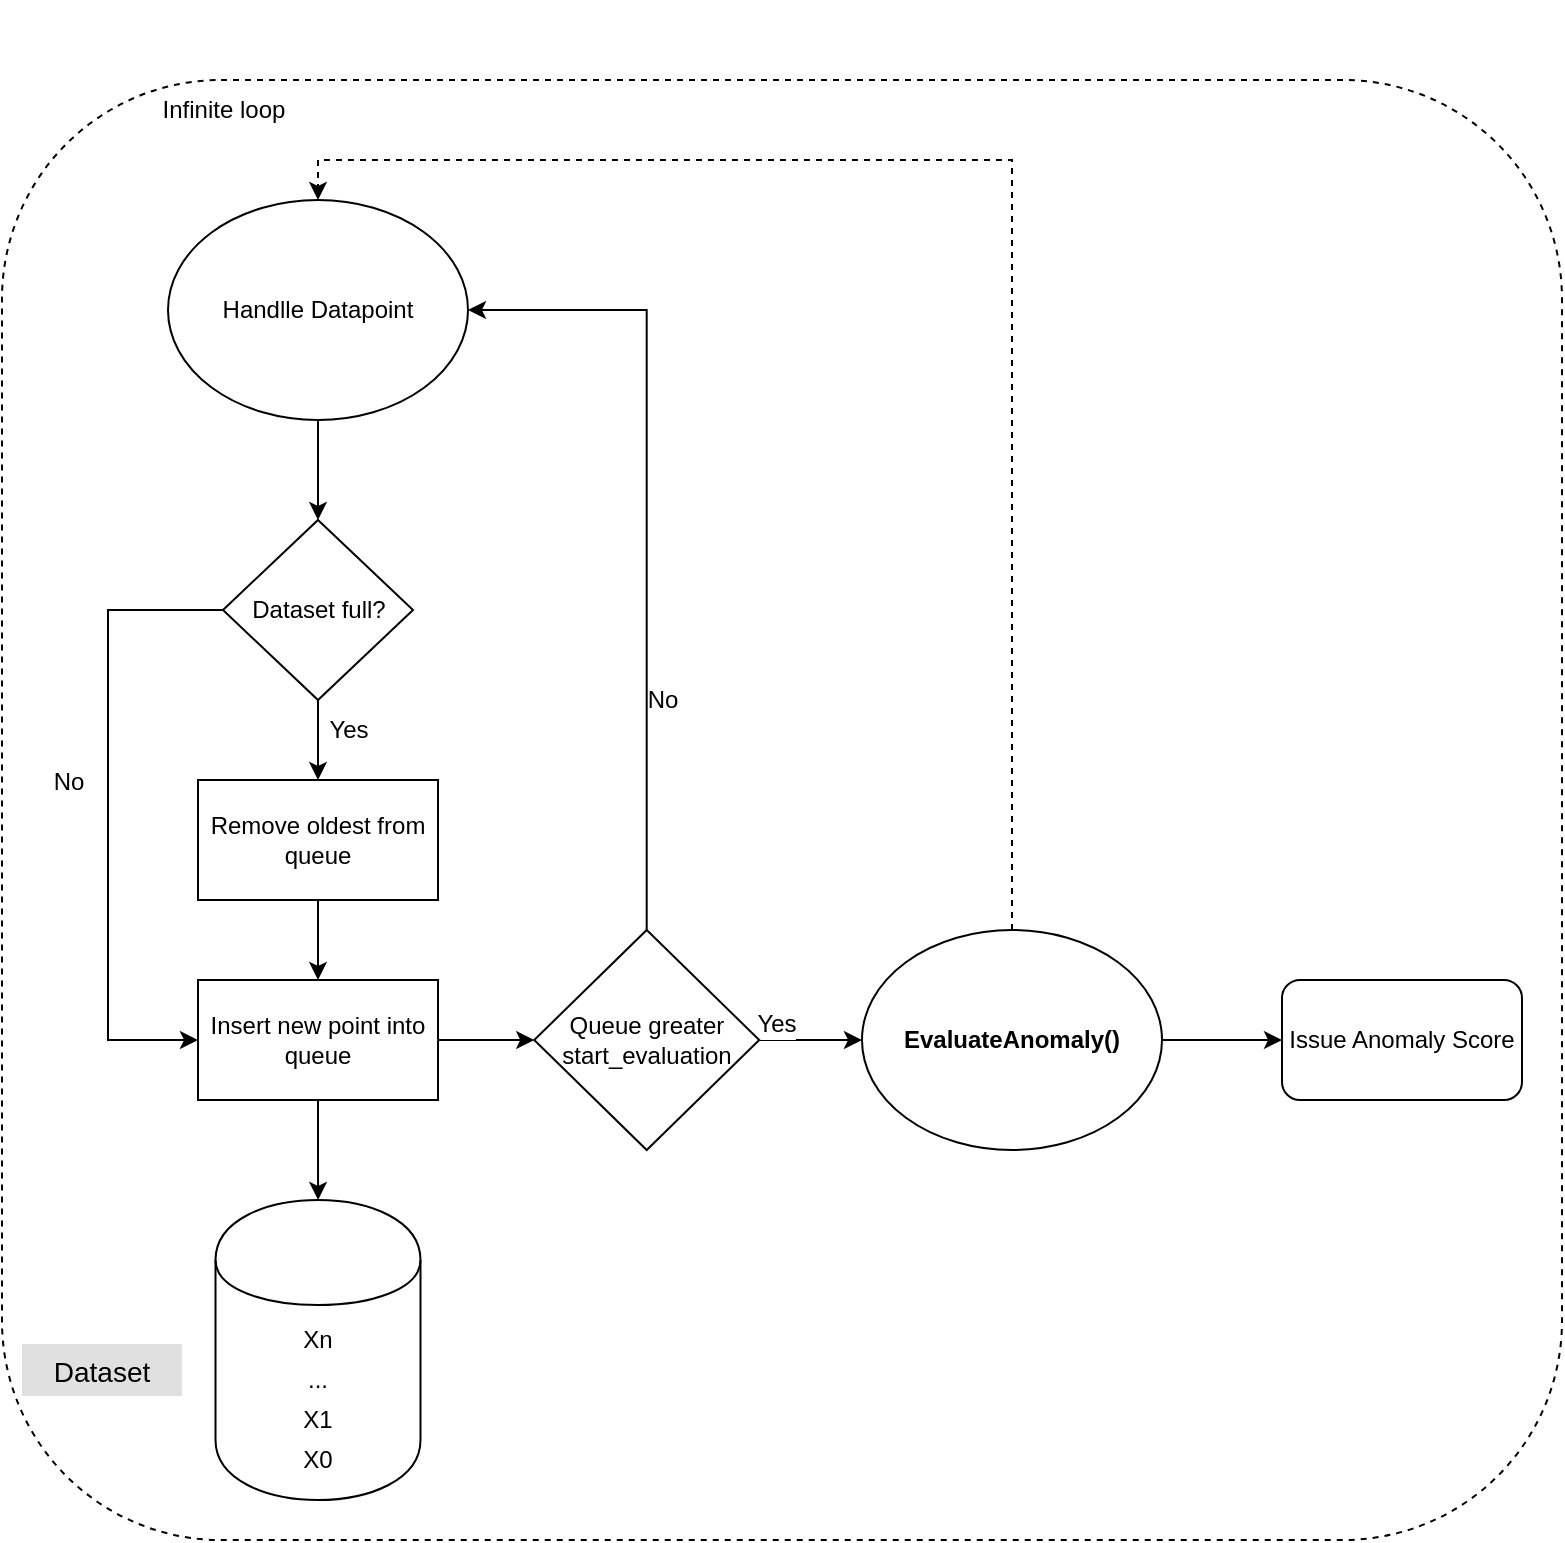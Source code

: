 <mxfile version="13.0.1" type="device" pages="3"><diagram id="k8oha1IXuzoVU8FzJjI0" name="Page-1"><mxGraphModel dx="1582" dy="777" grid="1" gridSize="10" guides="1" tooltips="1" connect="1" arrows="1" fold="1" page="1" pageScale="1" pageWidth="827" pageHeight="1169" math="0" shadow="0"><root><mxCell id="0"/><mxCell id="1" parent="0"/><mxCell id="a-W-nS7E-SMvU36lbbCp-38" style="edgeStyle=orthogonalEdgeStyle;rounded=0;orthogonalLoop=1;jettySize=auto;html=1;entryX=0.5;entryY=0;entryDx=0;entryDy=0;" parent="1" source="a-W-nS7E-SMvU36lbbCp-8" target="a-W-nS7E-SMvU36lbbCp-18" edge="1"><mxGeometry relative="1" as="geometry"/></mxCell><mxCell id="a-W-nS7E-SMvU36lbbCp-8" value="Handlle Datapoint" style="ellipse;whiteSpace=wrap;html=1;" parent="1" vertex="1"><mxGeometry x="113" y="110" width="150" height="110" as="geometry"/></mxCell><mxCell id="a-W-nS7E-SMvU36lbbCp-24" style="edgeStyle=orthogonalEdgeStyle;rounded=0;orthogonalLoop=1;jettySize=auto;html=1;exitX=0;exitY=0.5;exitDx=0;exitDy=0;entryX=0;entryY=0.5;entryDx=0;entryDy=0;" parent="1" source="a-W-nS7E-SMvU36lbbCp-18" target="a-W-nS7E-SMvU36lbbCp-26" edge="1"><mxGeometry relative="1" as="geometry"><mxPoint x="13" y="410" as="targetPoint"/><Array as="points"><mxPoint x="83" y="315"/><mxPoint x="83" y="530"/></Array></mxGeometry></mxCell><mxCell id="a-W-nS7E-SMvU36lbbCp-28" value="&lt;div&gt;No&lt;/div&gt;" style="text;html=1;align=center;verticalAlign=middle;resizable=0;points=[];labelBackgroundColor=#ffffff;" parent="a-W-nS7E-SMvU36lbbCp-24" vertex="1" connectable="0"><mxGeometry x="0.143" y="25" relative="1" as="geometry"><mxPoint x="-45" y="-38.5" as="offset"/></mxGeometry></mxCell><mxCell id="a-W-nS7E-SMvU36lbbCp-25" style="edgeStyle=orthogonalEdgeStyle;rounded=0;orthogonalLoop=1;jettySize=auto;html=1;exitX=0.5;exitY=1;exitDx=0;exitDy=0;entryX=0.5;entryY=0;entryDx=0;entryDy=0;" parent="1" source="a-W-nS7E-SMvU36lbbCp-18" target="a-W-nS7E-SMvU36lbbCp-22" edge="1"><mxGeometry relative="1" as="geometry"/></mxCell><mxCell id="a-W-nS7E-SMvU36lbbCp-29" value="&lt;div&gt;Yes&lt;/div&gt;" style="text;html=1;align=center;verticalAlign=middle;resizable=0;points=[];labelBackgroundColor=#ffffff;" parent="a-W-nS7E-SMvU36lbbCp-25" vertex="1" connectable="0"><mxGeometry x="0.032" y="-10" relative="1" as="geometry"><mxPoint x="25" y="-6" as="offset"/></mxGeometry></mxCell><mxCell id="a-W-nS7E-SMvU36lbbCp-18" value="Dataset full?" style="rhombus;whiteSpace=wrap;html=1;" parent="1" vertex="1"><mxGeometry x="140.5" y="270" width="95" height="90" as="geometry"/></mxCell><mxCell id="a-W-nS7E-SMvU36lbbCp-27" style="edgeStyle=orthogonalEdgeStyle;rounded=0;orthogonalLoop=1;jettySize=auto;html=1;exitX=0.5;exitY=1;exitDx=0;exitDy=0;entryX=0.5;entryY=0;entryDx=0;entryDy=0;" parent="1" source="a-W-nS7E-SMvU36lbbCp-22" target="a-W-nS7E-SMvU36lbbCp-26" edge="1"><mxGeometry relative="1" as="geometry"/></mxCell><mxCell id="a-W-nS7E-SMvU36lbbCp-22" value="Remove oldest from queue" style="rounded=0;whiteSpace=wrap;html=1;" parent="1" vertex="1"><mxGeometry x="128" y="400" width="120" height="60" as="geometry"/></mxCell><mxCell id="a-W-nS7E-SMvU36lbbCp-33" style="edgeStyle=orthogonalEdgeStyle;rounded=0;orthogonalLoop=1;jettySize=auto;html=1;" parent="1" source="a-W-nS7E-SMvU36lbbCp-26" target="a-W-nS7E-SMvU36lbbCp-30" edge="1"><mxGeometry relative="1" as="geometry"/></mxCell><mxCell id="1sas1re5te9fOQuJ8VGY-3" style="edgeStyle=orthogonalEdgeStyle;rounded=0;orthogonalLoop=1;jettySize=auto;html=1;entryX=0;entryY=0.5;entryDx=0;entryDy=0;" parent="1" source="a-W-nS7E-SMvU36lbbCp-26" target="1sas1re5te9fOQuJ8VGY-2" edge="1"><mxGeometry relative="1" as="geometry"/></mxCell><mxCell id="a-W-nS7E-SMvU36lbbCp-26" value="Insert new point into queue" style="rounded=0;whiteSpace=wrap;html=1;" parent="1" vertex="1"><mxGeometry x="128" y="500" width="120" height="60" as="geometry"/></mxCell><mxCell id="a-W-nS7E-SMvU36lbbCp-36" value="" style="group" parent="1" vertex="1" connectable="0"><mxGeometry x="136.75" y="610" width="102.5" height="150" as="geometry"/></mxCell><mxCell id="a-W-nS7E-SMvU36lbbCp-30" value="" style="shape=cylinder;whiteSpace=wrap;html=1;boundedLbl=1;backgroundOutline=1;" parent="a-W-nS7E-SMvU36lbbCp-36" vertex="1"><mxGeometry width="102.5" height="150" as="geometry"/></mxCell><mxCell id="a-W-nS7E-SMvU36lbbCp-31" value="&lt;div&gt;X0&lt;/div&gt;" style="text;html=1;strokeColor=none;fillColor=none;align=center;verticalAlign=middle;whiteSpace=wrap;rounded=0;" parent="a-W-nS7E-SMvU36lbbCp-36" vertex="1"><mxGeometry x="31.25" y="120" width="40" height="20" as="geometry"/></mxCell><mxCell id="a-W-nS7E-SMvU36lbbCp-32" value="X1" style="text;html=1;strokeColor=none;fillColor=none;align=center;verticalAlign=middle;whiteSpace=wrap;rounded=0;" parent="a-W-nS7E-SMvU36lbbCp-36" vertex="1"><mxGeometry x="31.25" y="100" width="40" height="20" as="geometry"/></mxCell><mxCell id="a-W-nS7E-SMvU36lbbCp-34" value="..." style="text;html=1;strokeColor=none;fillColor=none;align=center;verticalAlign=middle;whiteSpace=wrap;rounded=0;" parent="a-W-nS7E-SMvU36lbbCp-36" vertex="1"><mxGeometry x="31.25" y="80" width="40" height="20" as="geometry"/></mxCell><mxCell id="a-W-nS7E-SMvU36lbbCp-35" value="Xn" style="text;html=1;strokeColor=none;fillColor=none;align=center;verticalAlign=middle;whiteSpace=wrap;rounded=0;" parent="a-W-nS7E-SMvU36lbbCp-36" vertex="1"><mxGeometry x="31.25" y="60" width="40" height="20" as="geometry"/></mxCell><mxCell id="a-W-nS7E-SMvU36lbbCp-39" value="" style="group" parent="1" vertex="1" connectable="0"><mxGeometry x="40" y="10" width="470.0" height="40" as="geometry"/></mxCell><mxCell id="a-W-nS7E-SMvU36lbbCp-44" value="Dataset" style="text;align=center;verticalAlign=middle;spacingLeft=4;spacingRight=4;fillColor=#e0e0e0;rotatable=0;points=[[0,0.5],[1,0.5]];portConstraint=eastwest;fontSize=14;" parent="1" vertex="1"><mxGeometry x="40" y="682" width="80" height="26" as="geometry"/></mxCell><mxCell id="8uRn-2wFcrGslvAyW7bM-3" style="edgeStyle=orthogonalEdgeStyle;rounded=0;orthogonalLoop=1;jettySize=auto;html=1;entryX=0.5;entryY=0;entryDx=0;entryDy=0;strokeColor=#000000;dashed=1;exitX=0.5;exitY=0;exitDx=0;exitDy=0;" parent="1" source="a-W-nS7E-SMvU36lbbCp-50" target="a-W-nS7E-SMvU36lbbCp-8" edge="1"><mxGeometry relative="1" as="geometry"><Array as="points"><mxPoint x="535" y="90"/><mxPoint x="188" y="90"/></Array></mxGeometry></mxCell><mxCell id="0s135NAmBH1gqEMKGhbc-2" style="edgeStyle=orthogonalEdgeStyle;rounded=0;orthogonalLoop=1;jettySize=auto;html=1;strokeColor=#000000;" parent="1" source="a-W-nS7E-SMvU36lbbCp-50" target="0s135NAmBH1gqEMKGhbc-1" edge="1"><mxGeometry relative="1" as="geometry"/></mxCell><mxCell id="a-W-nS7E-SMvU36lbbCp-50" value="EvaluateAnomaly()" style="ellipse;whiteSpace=wrap;html=1;fontStyle=1" parent="1" vertex="1"><mxGeometry x="460" y="475" width="150" height="110" as="geometry"/></mxCell><mxCell id="1sas1re5te9fOQuJ8VGY-4" style="edgeStyle=orthogonalEdgeStyle;rounded=0;orthogonalLoop=1;jettySize=auto;html=1;entryX=0;entryY=0.5;entryDx=0;entryDy=0;" parent="1" source="1sas1re5te9fOQuJ8VGY-2" target="a-W-nS7E-SMvU36lbbCp-50" edge="1"><mxGeometry relative="1" as="geometry"><mxPoint x="430.0" y="620" as="targetPoint"/><Array as="points"/></mxGeometry></mxCell><mxCell id="1sas1re5te9fOQuJ8VGY-7" value="Yes" style="text;html=1;align=center;verticalAlign=middle;resizable=0;points=[];labelBackgroundColor=#ffffff;" parent="1sas1re5te9fOQuJ8VGY-4" vertex="1" connectable="0"><mxGeometry x="-0.617" y="-2" relative="1" as="geometry"><mxPoint x="-1.69" y="-9.85" as="offset"/></mxGeometry></mxCell><mxCell id="1sas1re5te9fOQuJ8VGY-5" style="edgeStyle=orthogonalEdgeStyle;rounded=0;orthogonalLoop=1;jettySize=auto;html=1;entryX=1;entryY=0.5;entryDx=0;entryDy=0;" parent="1" source="1sas1re5te9fOQuJ8VGY-2" target="a-W-nS7E-SMvU36lbbCp-8" edge="1"><mxGeometry relative="1" as="geometry"><Array as="points"><mxPoint x="352" y="165"/></Array></mxGeometry></mxCell><mxCell id="1sas1re5te9fOQuJ8VGY-6" value="&lt;div&gt;No&lt;/div&gt;" style="text;html=1;align=center;verticalAlign=middle;resizable=0;points=[];labelBackgroundColor=#ffffff;" parent="1sas1re5te9fOQuJ8VGY-5" vertex="1" connectable="0"><mxGeometry x="-0.505" y="1" relative="1" as="geometry"><mxPoint x="8.71" y="-16.24" as="offset"/></mxGeometry></mxCell><mxCell id="1sas1re5te9fOQuJ8VGY-2" value="Queue greater &lt;br&gt;start_evaluation" style="rhombus;whiteSpace=wrap;html=1;fillColor=none;fontSize=12;" parent="1" vertex="1"><mxGeometry x="296.11" y="475" width="112.5" height="110" as="geometry"/></mxCell><mxCell id="8uRn-2wFcrGslvAyW7bM-1" value="" style="rounded=1;whiteSpace=wrap;html=1;fillColor=none;dashed=1;" parent="1" vertex="1"><mxGeometry x="30" y="50" width="780" height="730" as="geometry"/></mxCell><mxCell id="8uRn-2wFcrGslvAyW7bM-4" value="&lt;div&gt;Infinite loop&lt;/div&gt;" style="text;html=1;strokeColor=none;fillColor=none;align=center;verticalAlign=middle;whiteSpace=wrap;rounded=0;dashed=1;" parent="1" vertex="1"><mxGeometry x="100" y="50" width="82" height="30" as="geometry"/></mxCell><mxCell id="0s135NAmBH1gqEMKGhbc-1" value="Issue Anomaly Score" style="rounded=1;whiteSpace=wrap;html=1;fillColor=none;" parent="1" vertex="1"><mxGeometry x="670" y="500" width="120" height="60" as="geometry"/></mxCell></root></mxGraphModel></diagram><diagram id="OY7QZV3SY7oePVo-DDI8" name="Page-2"><mxGraphModel dx="1356" dy="719" grid="1" gridSize="10" guides="1" tooltips="1" connect="1" arrows="1" fold="1" page="1" pageScale="1" pageWidth="827" pageHeight="1169" math="0" shadow="0"><root><mxCell id="W7GaAnuLjCXaVF4Y2RCp-0"/><mxCell id="W7GaAnuLjCXaVF4Y2RCp-1" parent="W7GaAnuLjCXaVF4Y2RCp-0"/><mxCell id="lxdR94gnwKj3RFNh30Mi-0" style="edgeStyle=orthogonalEdgeStyle;rounded=0;orthogonalLoop=1;jettySize=auto;html=1;entryX=0;entryY=0.5;entryDx=0;entryDy=0;entryPerimeter=0;fontSize=20;" edge="1" parent="W7GaAnuLjCXaVF4Y2RCp-1" source="lxdR94gnwKj3RFNh30Mi-2" target="lxdR94gnwKj3RFNh30Mi-4"><mxGeometry relative="1" as="geometry"><Array as="points"><mxPoint x="550" y="135"/><mxPoint x="550" y="110"/></Array></mxGeometry></mxCell><mxCell id="lxdR94gnwKj3RFNh30Mi-1" style="edgeStyle=orthogonalEdgeStyle;rounded=0;orthogonalLoop=1;jettySize=auto;html=1;entryX=0;entryY=0.5;entryDx=0;entryDy=0;entryPerimeter=0;fontSize=20;" edge="1" parent="W7GaAnuLjCXaVF4Y2RCp-1" source="lxdR94gnwKj3RFNh30Mi-2" target="lxdR94gnwKj3RFNh30Mi-3"><mxGeometry relative="1" as="geometry"><Array as="points"><mxPoint x="550" y="135"/><mxPoint x="550" y="160"/></Array></mxGeometry></mxCell><mxCell id="lxdR94gnwKj3RFNh30Mi-2" value="Matrix Profile&lt;br&gt;(Scrimp)" style="ellipse;whiteSpace=wrap;html=1;" vertex="1" parent="W7GaAnuLjCXaVF4Y2RCp-1"><mxGeometry x="358.75" y="80" width="150" height="110" as="geometry"/></mxCell><mxCell id="lxdR94gnwKj3RFNh30Mi-3" value="Matrix Profile" style="html=1;outlineConnect=0;whiteSpace=wrap;fillColor=none;shape=mxgraph.archimate.application;appType=artifact" vertex="1" parent="W7GaAnuLjCXaVF4Y2RCp-1"><mxGeometry x="610" y="140" width="110" height="40" as="geometry"/></mxCell><mxCell id="lxdR94gnwKj3RFNh30Mi-4" value="Nearest Neigh" style="html=1;outlineConnect=0;whiteSpace=wrap;fillColor=none;shape=mxgraph.archimate.application;appType=artifact" vertex="1" parent="W7GaAnuLjCXaVF4Y2RCp-1"><mxGeometry x="610" y="90" width="110" height="40" as="geometry"/></mxCell><mxCell id="QO3LDfnF_hsZo2hwLZLu-2" style="edgeStyle=orthogonalEdgeStyle;rounded=0;orthogonalLoop=1;jettySize=auto;html=1;entryX=0;entryY=0.5;entryDx=0;entryDy=0;strokeColor=#000000;" edge="1" parent="W7GaAnuLjCXaVF4Y2RCp-1" source="QO3LDfnF_hsZo2hwLZLu-0" target="lxdR94gnwKj3RFNh30Mi-2"><mxGeometry relative="1" as="geometry"/></mxCell><mxCell id="QO3LDfnF_hsZo2hwLZLu-0" value="EvaluateAnomaly()" style="ellipse;whiteSpace=wrap;html=1;fontStyle=1" vertex="1" parent="W7GaAnuLjCXaVF4Y2RCp-1"><mxGeometry x="60" y="80" width="150" height="110" as="geometry"/></mxCell><mxCell id="WouPh9xJ6zLlqegF9eWa-0" value="" style="group" vertex="1" connectable="0" parent="W7GaAnuLjCXaVF4Y2RCp-1"><mxGeometry x="226.75" y="220" width="102.5" height="150" as="geometry"/></mxCell><mxCell id="WouPh9xJ6zLlqegF9eWa-1" value="" style="shape=cylinder;whiteSpace=wrap;html=1;boundedLbl=1;backgroundOutline=1;" vertex="1" parent="WouPh9xJ6zLlqegF9eWa-0"><mxGeometry width="102.5" height="150" as="geometry"/></mxCell><mxCell id="WouPh9xJ6zLlqegF9eWa-2" value="&lt;div&gt;X0&lt;/div&gt;" style="text;html=1;strokeColor=none;fillColor=none;align=center;verticalAlign=middle;whiteSpace=wrap;rounded=0;" vertex="1" parent="WouPh9xJ6zLlqegF9eWa-0"><mxGeometry x="31.25" y="120" width="40" height="20" as="geometry"/></mxCell><mxCell id="WouPh9xJ6zLlqegF9eWa-3" value="X1" style="text;html=1;strokeColor=none;fillColor=none;align=center;verticalAlign=middle;whiteSpace=wrap;rounded=0;" vertex="1" parent="WouPh9xJ6zLlqegF9eWa-0"><mxGeometry x="31.25" y="100" width="40" height="20" as="geometry"/></mxCell><mxCell id="WouPh9xJ6zLlqegF9eWa-4" value="..." style="text;html=1;strokeColor=none;fillColor=none;align=center;verticalAlign=middle;whiteSpace=wrap;rounded=0;" vertex="1" parent="WouPh9xJ6zLlqegF9eWa-0"><mxGeometry x="31.25" y="80" width="40" height="20" as="geometry"/></mxCell><mxCell id="WouPh9xJ6zLlqegF9eWa-5" value="Xn" style="text;html=1;strokeColor=none;fillColor=none;align=center;verticalAlign=middle;whiteSpace=wrap;rounded=0;" vertex="1" parent="WouPh9xJ6zLlqegF9eWa-0"><mxGeometry x="31.25" y="60" width="40" height="20" as="geometry"/></mxCell><mxCell id="WouPh9xJ6zLlqegF9eWa-6" value="Dataset" style="text;align=center;verticalAlign=middle;spacingLeft=4;spacingRight=4;fillColor=#e0e0e0;rotatable=0;points=[[0,0.5],[1,0.5]];portConstraint=eastwest;fontSize=14;" vertex="1" parent="W7GaAnuLjCXaVF4Y2RCp-1"><mxGeometry x="130" y="292" width="80" height="26" as="geometry"/></mxCell><mxCell id="WouPh9xJ6zLlqegF9eWa-7" value="" style="endArrow=none;html=1;strokeColor=#000000;entryX=0;entryY=1;entryDx=0;entryDy=0;exitX=0.85;exitY=0.05;exitDx=0;exitDy=0;exitPerimeter=0;" edge="1" parent="W7GaAnuLjCXaVF4Y2RCp-1" source="WouPh9xJ6zLlqegF9eWa-1" target="lxdR94gnwKj3RFNh30Mi-2"><mxGeometry width="50" height="50" relative="1" as="geometry"><mxPoint x="450" y="320" as="sourcePoint"/><mxPoint x="500" y="270" as="targetPoint"/></mxGeometry></mxCell></root></mxGraphModel></diagram><diagram id="X5SZo99pPf3sAgQHWZwe" name="Page-3"><mxGraphModel dx="1582" dy="838" grid="1" gridSize="10" guides="1" tooltips="1" connect="1" arrows="1" fold="1" page="1" pageScale="1" pageWidth="827" pageHeight="1169" math="0" shadow="0"><root><mxCell id="N7BtScT14iz8E3Tbw-ru-0"/><mxCell id="N7BtScT14iz8E3Tbw-ru-1" parent="N7BtScT14iz8E3Tbw-ru-0"/><mxCell id="N7BtScT14iz8E3Tbw-ru-2" style="edgeStyle=orthogonalEdgeStyle;rounded=0;orthogonalLoop=1;jettySize=auto;html=1;entryX=0.5;entryY=0;entryDx=0;entryDy=0;fontSize=20;" edge="1" parent="N7BtScT14iz8E3Tbw-ru-1" source="N7BtScT14iz8E3Tbw-ru-3" target="N7BtScT14iz8E3Tbw-ru-5"><mxGeometry relative="1" as="geometry"/></mxCell><mxCell id="N7BtScT14iz8E3Tbw-ru-3" value="TopK Discords" style="ellipse;whiteSpace=wrap;html=1;" vertex="1" parent="N7BtScT14iz8E3Tbw-ru-1"><mxGeometry x="251.36" y="40" width="150" height="110" as="geometry"/></mxCell><mxCell id="N7BtScT14iz8E3Tbw-ru-4" value="For Each" style="edgeStyle=orthogonalEdgeStyle;rounded=0;orthogonalLoop=1;jettySize=auto;html=1;entryX=0.5;entryY=0;entryDx=0;entryDy=0;fontSize=20;" edge="1" parent="N7BtScT14iz8E3Tbw-ru-1" source="N7BtScT14iz8E3Tbw-ru-5" target="N7BtScT14iz8E3Tbw-ru-7"><mxGeometry relative="1" as="geometry"/></mxCell><mxCell id="N7BtScT14iz8E3Tbw-ru-5" value="Discord Vector" style="rounded=1;whiteSpace=wrap;html=1;fillColor=none;fontSize=20;" vertex="1" parent="N7BtScT14iz8E3Tbw-ru-1"><mxGeometry x="581.5" y="120" width="135" height="30" as="geometry"/></mxCell><mxCell id="N7BtScT14iz8E3Tbw-ru-6" style="edgeStyle=orthogonalEdgeStyle;rounded=0;orthogonalLoop=1;jettySize=auto;html=1;entryX=0.5;entryY=0;entryDx=0;entryDy=0;fontSize=12;" edge="1" parent="N7BtScT14iz8E3Tbw-ru-1" source="N7BtScT14iz8E3Tbw-ru-7" target="N7BtScT14iz8E3Tbw-ru-16"><mxGeometry relative="1" as="geometry"><Array as="points"><mxPoint x="650" y="360"/><mxPoint x="650" y="360"/></Array></mxGeometry></mxCell><mxCell id="N7BtScT14iz8E3Tbw-ru-7" value="reconstructSequence()" style="ellipse;whiteSpace=wrap;html=1;fontStyle=1" vertex="1" parent="N7BtScT14iz8E3Tbw-ru-1"><mxGeometry x="574" y="220" width="150" height="110" as="geometry"/></mxCell><mxCell id="N7BtScT14iz8E3Tbw-ru-8" value="Yes" style="edgeStyle=orthogonalEdgeStyle;rounded=0;orthogonalLoop=1;jettySize=auto;html=1;exitX=0.5;exitY=1;exitDx=0;exitDy=0;fontSize=12;entryX=0;entryY=0.5;entryDx=0;entryDy=0;" edge="1" parent="N7BtScT14iz8E3Tbw-ru-1" source="N7BtScT14iz8E3Tbw-ru-11" target="N7BtScT14iz8E3Tbw-ru-29"><mxGeometry x="0.752" y="-15" relative="1" as="geometry"><mxPoint x="-47.25" y="453" as="targetPoint"/><Array as="points"><mxPoint x="158.75" y="698"/></Array><mxPoint as="offset"/></mxGeometry></mxCell><mxCell id="N7BtScT14iz8E3Tbw-ru-9" style="edgeStyle=orthogonalEdgeStyle;rounded=0;orthogonalLoop=1;jettySize=auto;html=1;exitX=0.5;exitY=1;exitDx=0;exitDy=0;fontSize=12;entryX=0;entryY=0.5;entryDx=0;entryDy=0;" edge="1" parent="N7BtScT14iz8E3Tbw-ru-1" source="N7BtScT14iz8E3Tbw-ru-11" target="N7BtScT14iz8E3Tbw-ru-27"><mxGeometry relative="1" as="geometry"><mxPoint x="222.75" y="693" as="targetPoint"/><Array as="points"><mxPoint x="158.75" y="648"/></Array></mxGeometry></mxCell><mxCell id="N7BtScT14iz8E3Tbw-ru-10" value="&lt;div&gt;No&lt;/div&gt;" style="text;html=1;align=center;verticalAlign=middle;resizable=0;points=[];labelBackgroundColor=#ffffff;fontSize=12;" vertex="1" connectable="0" parent="N7BtScT14iz8E3Tbw-ru-9"><mxGeometry x="0.532" y="5" relative="1" as="geometry"><mxPoint x="6.2" y="-10" as="offset"/></mxGeometry></mxCell><mxCell id="N7BtScT14iz8E3Tbw-ru-11" value="Discord&lt;br&gt; Database &lt;br&gt;full?" style="rhombus;whiteSpace=wrap;html=1;fillColor=none;fontSize=12;" vertex="1" parent="N7BtScT14iz8E3Tbw-ru-1"><mxGeometry x="102.75" y="395" width="112.5" height="110" as="geometry"/></mxCell><mxCell id="N7BtScT14iz8E3Tbw-ru-12" style="edgeStyle=orthogonalEdgeStyle;rounded=0;orthogonalLoop=1;jettySize=auto;html=1;exitX=0;exitY=0.5;exitDx=0;exitDy=0;entryX=1;entryY=0.5;entryDx=0;entryDy=0;fontSize=12;" edge="1" parent="N7BtScT14iz8E3Tbw-ru-1" source="N7BtScT14iz8E3Tbw-ru-16" target="N7BtScT14iz8E3Tbw-ru-20"><mxGeometry relative="1" as="geometry"/></mxCell><mxCell id="N7BtScT14iz8E3Tbw-ru-13" value="&lt;div&gt;No&lt;/div&gt;" style="text;html=1;align=center;verticalAlign=middle;resizable=0;points=[];labelBackgroundColor=#ffffff;fontSize=12;" vertex="1" connectable="0" parent="N7BtScT14iz8E3Tbw-ru-12"><mxGeometry x="0.455" relative="1" as="geometry"><mxPoint y="13" as="offset"/></mxGeometry></mxCell><mxCell id="N7BtScT14iz8E3Tbw-ru-14" style="edgeStyle=orthogonalEdgeStyle;rounded=0;orthogonalLoop=1;jettySize=auto;html=1;entryX=1;entryY=0.5;entryDx=0;entryDy=0;fontSize=12;" edge="1" parent="N7BtScT14iz8E3Tbw-ru-1" source="N7BtScT14iz8E3Tbw-ru-16" target="N7BtScT14iz8E3Tbw-ru-18"><mxGeometry relative="1" as="geometry"/></mxCell><mxCell id="N7BtScT14iz8E3Tbw-ru-15" value="Yes" style="text;html=1;align=center;verticalAlign=middle;resizable=0;points=[];labelBackgroundColor=#ffffff;fontSize=12;" vertex="1" connectable="0" parent="N7BtScT14iz8E3Tbw-ru-14"><mxGeometry x="0.505" y="1" relative="1" as="geometry"><mxPoint y="-14.5" as="offset"/></mxGeometry></mxCell><mxCell id="N7BtScT14iz8E3Tbw-ru-16" value="Discord&lt;br&gt;&lt;div&gt;Database&lt;/div&gt;&lt;div&gt;empty?&lt;br&gt;&lt;/div&gt;" style="rhombus;whiteSpace=wrap;html=1;fillColor=none;fontSize=12;" vertex="1" parent="N7BtScT14iz8E3Tbw-ru-1"><mxGeometry x="594" y="430" width="112.5" height="110" as="geometry"/></mxCell><mxCell id="N7BtScT14iz8E3Tbw-ru-17" style="edgeStyle=orthogonalEdgeStyle;rounded=0;orthogonalLoop=1;jettySize=auto;html=1;entryX=0;entryY=0.5;entryDx=0;entryDy=0;fontSize=12;" edge="1" parent="N7BtScT14iz8E3Tbw-ru-1" source="N7BtScT14iz8E3Tbw-ru-18" target="N7BtScT14iz8E3Tbw-ru-30"><mxGeometry relative="1" as="geometry"><Array as="points"><mxPoint x="479" y="678"/></Array></mxGeometry></mxCell><mxCell id="N7BtScT14iz8E3Tbw-ru-18" value="Insert" style="rounded=1;whiteSpace=wrap;html=1;fillColor=none;fontSize=12;" vertex="1" parent="N7BtScT14iz8E3Tbw-ru-1"><mxGeometry x="444" y="507" width="70" height="33" as="geometry"/></mxCell><mxCell id="N7BtScT14iz8E3Tbw-ru-19" style="edgeStyle=orthogonalEdgeStyle;rounded=0;orthogonalLoop=1;jettySize=auto;html=1;entryX=1;entryY=0.5;entryDx=0;entryDy=0;fontSize=12;" edge="1" parent="N7BtScT14iz8E3Tbw-ru-1" source="N7BtScT14iz8E3Tbw-ru-20" target="N7BtScT14iz8E3Tbw-ru-25"><mxGeometry relative="1" as="geometry"/></mxCell><mxCell id="N7BtScT14iz8E3Tbw-ru-20" value="Compare &lt;br&gt;vs All" style="rounded=1;whiteSpace=wrap;html=1;fillColor=none;fontSize=12;" vertex="1" parent="N7BtScT14iz8E3Tbw-ru-1"><mxGeometry x="444" y="430" width="70" height="40" as="geometry"/></mxCell><mxCell id="N7BtScT14iz8E3Tbw-ru-21" style="edgeStyle=orthogonalEdgeStyle;rounded=0;orthogonalLoop=1;jettySize=auto;html=1;entryX=1;entryY=0.5;entryDx=0;entryDy=0;fontSize=12;" edge="1" parent="N7BtScT14iz8E3Tbw-ru-1" source="N7BtScT14iz8E3Tbw-ru-25" target="N7BtScT14iz8E3Tbw-ru-11"><mxGeometry relative="1" as="geometry"/></mxCell><mxCell id="N7BtScT14iz8E3Tbw-ru-22" value="True" style="text;html=1;align=center;verticalAlign=middle;resizable=0;points=[];labelBackgroundColor=#ffffff;fontSize=12;" vertex="1" connectable="0" parent="N7BtScT14iz8E3Tbw-ru-21"><mxGeometry x="-0.199" y="1" relative="1" as="geometry"><mxPoint x="-4.21" y="-11" as="offset"/></mxGeometry></mxCell><mxCell id="N7BtScT14iz8E3Tbw-ru-23" style="edgeStyle=orthogonalEdgeStyle;rounded=0;orthogonalLoop=1;jettySize=auto;html=1;strokeWidth=1;fontSize=12;entryX=0;entryY=0.5;entryDx=0;entryDy=0;" edge="1" parent="N7BtScT14iz8E3Tbw-ru-1" source="N7BtScT14iz8E3Tbw-ru-25" target="N7BtScT14iz8E3Tbw-ru-37"><mxGeometry relative="1" as="geometry"><mxPoint x="394" y="550" as="targetPoint"/><Array as="points"><mxPoint x="326" y="578"/><mxPoint x="326" y="590"/></Array></mxGeometry></mxCell><mxCell id="N7BtScT14iz8E3Tbw-ru-24" value="False" style="text;html=1;align=center;verticalAlign=middle;resizable=0;points=[];labelBackgroundColor=#ffffff;fontSize=12;" vertex="1" connectable="0" parent="N7BtScT14iz8E3Tbw-ru-23"><mxGeometry x="0.004" y="1" relative="1" as="geometry"><mxPoint x="23.42" y="-35.81" as="offset"/></mxGeometry></mxCell><mxCell id="N7BtScT14iz8E3Tbw-ru-25" value="Insertion&lt;br&gt;Decision" style="rhombus;whiteSpace=wrap;html=1;fillColor=none;fontSize=12;" vertex="1" parent="N7BtScT14iz8E3Tbw-ru-1"><mxGeometry x="270.11" y="395" width="112.5" height="110" as="geometry"/></mxCell><mxCell id="N7BtScT14iz8E3Tbw-ru-26" style="edgeStyle=orthogonalEdgeStyle;rounded=0;orthogonalLoop=1;jettySize=auto;html=1;fontSize=12;entryX=0;entryY=0.5;entryDx=0;entryDy=0;" edge="1" parent="N7BtScT14iz8E3Tbw-ru-1" source="N7BtScT14iz8E3Tbw-ru-27" target="N7BtScT14iz8E3Tbw-ru-30"><mxGeometry relative="1" as="geometry"><mxPoint x="402.75" y="648" as="targetPoint"/><Array as="points"><mxPoint x="412.75" y="648"/><mxPoint x="412.75" y="678"/></Array></mxGeometry></mxCell><mxCell id="N7BtScT14iz8E3Tbw-ru-27" value="Insert" style="rounded=1;whiteSpace=wrap;html=1;fillColor=none;fontSize=12;" vertex="1" parent="N7BtScT14iz8E3Tbw-ru-1"><mxGeometry x="215.25" y="633" width="76" height="30" as="geometry"/></mxCell><mxCell id="N7BtScT14iz8E3Tbw-ru-28" style="edgeStyle=orthogonalEdgeStyle;rounded=0;orthogonalLoop=1;jettySize=auto;html=1;entryX=0;entryY=0.5;entryDx=0;entryDy=0;fontSize=12;" edge="1" parent="N7BtScT14iz8E3Tbw-ru-1" source="N7BtScT14iz8E3Tbw-ru-29" target="N7BtScT14iz8E3Tbw-ru-32"><mxGeometry relative="1" as="geometry"/></mxCell><mxCell id="N7BtScT14iz8E3Tbw-ru-29" value="Drop Oldest" style="rounded=1;whiteSpace=wrap;html=1;fillColor=none;fontSize=12;" vertex="1" parent="N7BtScT14iz8E3Tbw-ru-1"><mxGeometry x="215.25" y="683" width="76" height="30" as="geometry"/></mxCell><mxCell id="N7BtScT14iz8E3Tbw-ru-30" value="Anomaly Score = 1" style="text;html=1;strokeColor=none;fillColor=none;align=center;verticalAlign=middle;whiteSpace=wrap;rounded=0;fontSize=12;fontStyle=1" vertex="1" parent="N7BtScT14iz8E3Tbw-ru-1"><mxGeometry x="586.5" y="623" width="125" height="110" as="geometry"/></mxCell><mxCell id="N7BtScT14iz8E3Tbw-ru-31" style="edgeStyle=orthogonalEdgeStyle;rounded=0;orthogonalLoop=1;jettySize=auto;html=1;entryX=0;entryY=0.5;entryDx=0;entryDy=0;fontSize=12;" edge="1" parent="N7BtScT14iz8E3Tbw-ru-1" source="N7BtScT14iz8E3Tbw-ru-32" target="N7BtScT14iz8E3Tbw-ru-30"><mxGeometry relative="1" as="geometry"><Array as="points"><mxPoint x="412.75" y="698"/><mxPoint x="412.75" y="678"/></Array></mxGeometry></mxCell><mxCell id="N7BtScT14iz8E3Tbw-ru-32" value="Insert" style="rounded=1;whiteSpace=wrap;html=1;fillColor=none;fontSize=12;" vertex="1" parent="N7BtScT14iz8E3Tbw-ru-1"><mxGeometry x="312.75" y="683" width="76" height="30" as="geometry"/></mxCell><mxCell id="N7BtScT14iz8E3Tbw-ru-33" value="" style="endArrow=none;html=1;fontSize=12;dashed=1;dashPattern=1 4;strokeWidth=2;" edge="1" parent="N7BtScT14iz8E3Tbw-ru-1"><mxGeometry width="50" height="50" relative="1" as="geometry"><mxPoint x="744" y="210" as="sourcePoint"/><mxPoint x="744" y="210" as="targetPoint"/><Array as="points"><mxPoint x="744" y="730"/><mxPoint x="84" y="730"/><mxPoint x="84" y="710"/><mxPoint x="84" y="560"/><mxPoint x="84" y="380"/><mxPoint x="544" y="380"/><mxPoint x="544" y="210"/></Array></mxGeometry></mxCell><mxCell id="N7BtScT14iz8E3Tbw-ru-34" value="Anomaly Score = 0" style="text;html=1;strokeColor=none;fillColor=none;align=center;verticalAlign=middle;whiteSpace=wrap;rounded=0;fontSize=12;fontStyle=1" vertex="1" parent="N7BtScT14iz8E3Tbw-ru-1"><mxGeometry x="587.75" y="570" width="125" height="40" as="geometry"/></mxCell><mxCell id="N7BtScT14iz8E3Tbw-ru-35" style="edgeStyle=orthogonalEdgeStyle;rounded=0;orthogonalLoop=1;jettySize=auto;html=1;entryX=0;entryY=0.5;entryDx=0;entryDy=0;strokeWidth=1;fontSize=12;" edge="1" parent="N7BtScT14iz8E3Tbw-ru-1" source="N7BtScT14iz8E3Tbw-ru-37" target="N7BtScT14iz8E3Tbw-ru-34"><mxGeometry relative="1" as="geometry"/></mxCell><mxCell id="N7BtScT14iz8E3Tbw-ru-36" style="edgeStyle=orthogonalEdgeStyle;rounded=0;orthogonalLoop=1;jettySize=auto;html=1;entryX=0;entryY=0.5;entryDx=0;entryDy=0;strokeWidth=1;fontSize=12;exitX=0.5;exitY=1;exitDx=0;exitDy=0;" edge="1" parent="N7BtScT14iz8E3Tbw-ru-1" source="N7BtScT14iz8E3Tbw-ru-37" target="N7BtScT14iz8E3Tbw-ru-30"><mxGeometry relative="1" as="geometry"><Array as="points"><mxPoint x="474" y="617"/><mxPoint x="474" y="678"/></Array></mxGeometry></mxCell><mxCell id="N7BtScT14iz8E3Tbw-ru-37" value="Anomaly&lt;br&gt;Score" style="rhombus;whiteSpace=wrap;html=1;fillColor=none;fontSize=12;" vertex="1" parent="N7BtScT14iz8E3Tbw-ru-1"><mxGeometry x="364" y="562.5" width="72.5" height="55" as="geometry"/></mxCell><mxCell id="N7BtScT14iz8E3Tbw-ru-38" value="Matrix Profile" style="html=1;outlineConnect=0;whiteSpace=wrap;fillColor=none;shape=mxgraph.archimate.application;appType=artifact" vertex="1" parent="N7BtScT14iz8E3Tbw-ru-1"><mxGeometry x="270.11" y="190" width="110" height="40" as="geometry"/></mxCell><mxCell id="N7BtScT14iz8E3Tbw-ru-39" value="" style="endArrow=none;html=1;strokeColor=#000000;entryX=0.5;entryY=1;entryDx=0;entryDy=0;exitX=0.5;exitY=0;exitDx=0;exitDy=0;exitPerimeter=0;" edge="1" parent="N7BtScT14iz8E3Tbw-ru-1" source="N7BtScT14iz8E3Tbw-ru-38" target="N7BtScT14iz8E3Tbw-ru-3"><mxGeometry width="50" height="50" relative="1" as="geometry"><mxPoint x="134" y="240" as="sourcePoint"/><mxPoint x="184" y="190" as="targetPoint"/></mxGeometry></mxCell></root></mxGraphModel></diagram></mxfile>